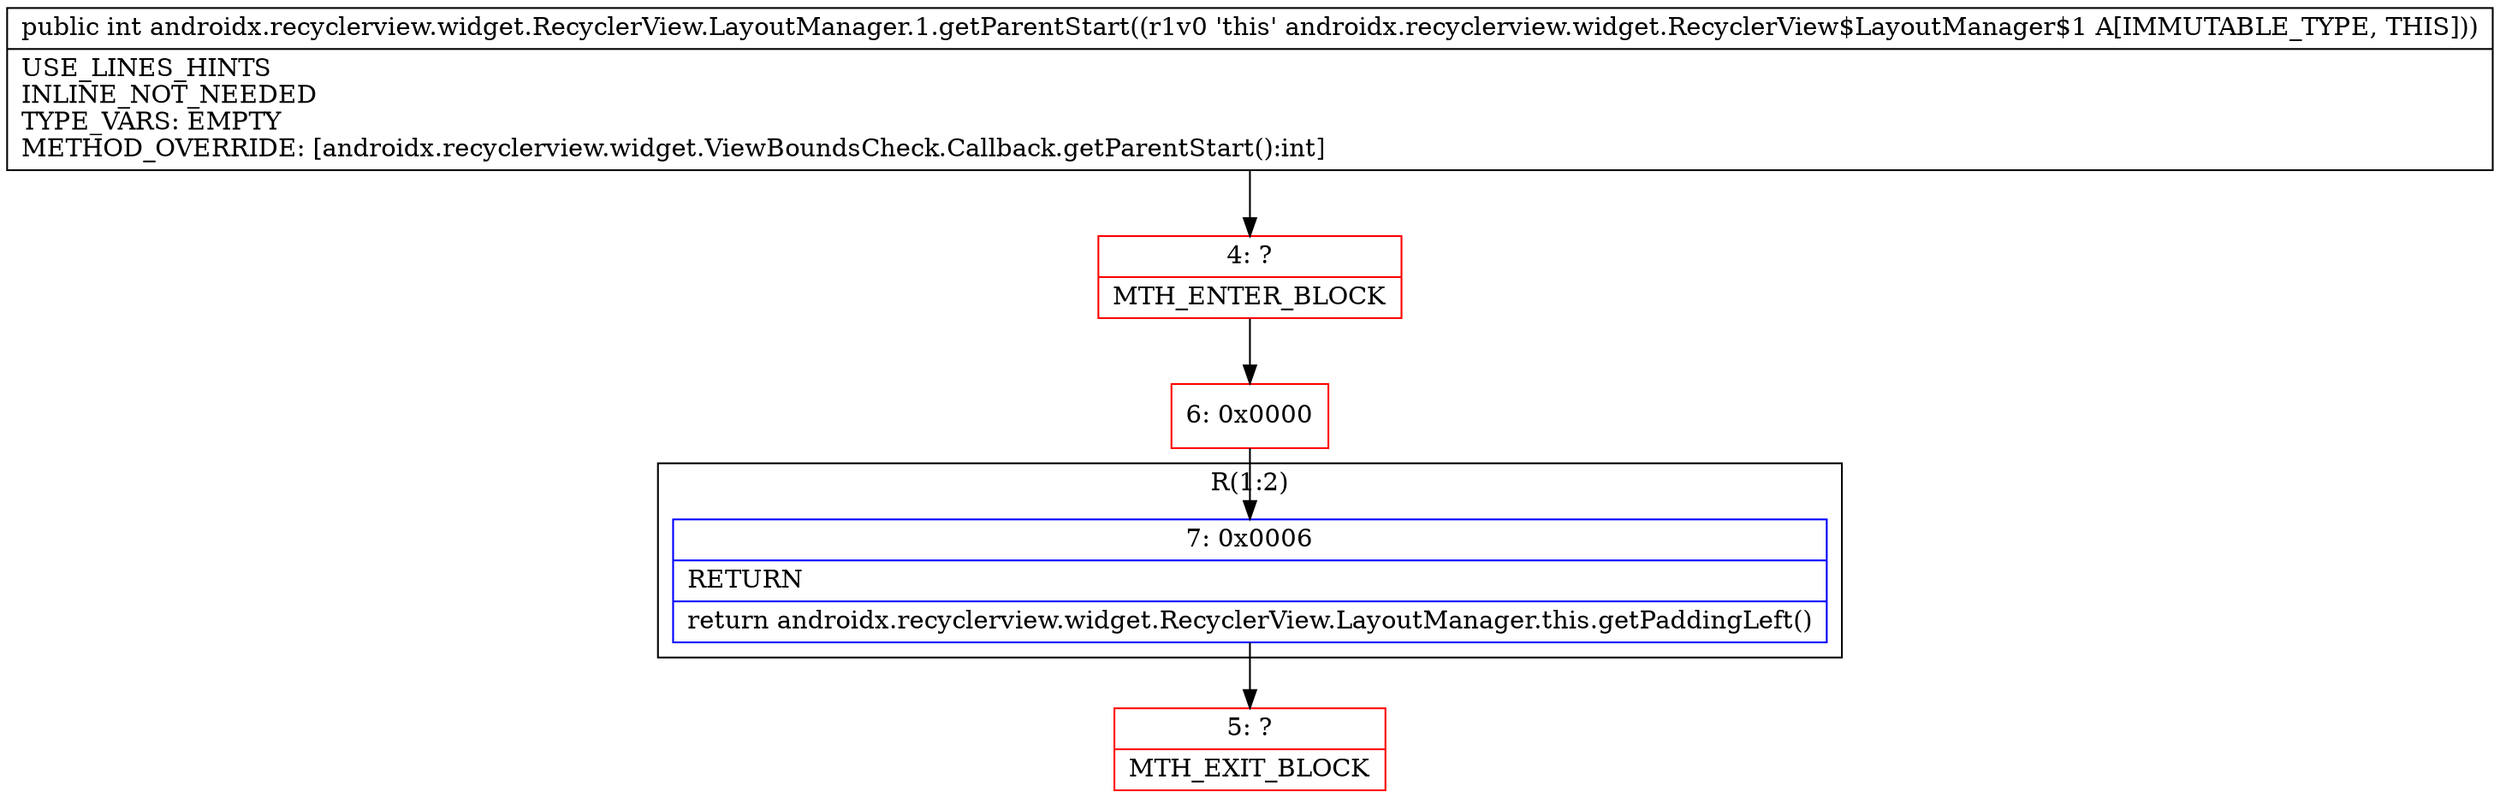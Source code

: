 digraph "CFG forandroidx.recyclerview.widget.RecyclerView.LayoutManager.1.getParentStart()I" {
subgraph cluster_Region_1505284470 {
label = "R(1:2)";
node [shape=record,color=blue];
Node_7 [shape=record,label="{7\:\ 0x0006|RETURN\l|return androidx.recyclerview.widget.RecyclerView.LayoutManager.this.getPaddingLeft()\l}"];
}
Node_4 [shape=record,color=red,label="{4\:\ ?|MTH_ENTER_BLOCK\l}"];
Node_6 [shape=record,color=red,label="{6\:\ 0x0000}"];
Node_5 [shape=record,color=red,label="{5\:\ ?|MTH_EXIT_BLOCK\l}"];
MethodNode[shape=record,label="{public int androidx.recyclerview.widget.RecyclerView.LayoutManager.1.getParentStart((r1v0 'this' androidx.recyclerview.widget.RecyclerView$LayoutManager$1 A[IMMUTABLE_TYPE, THIS]))  | USE_LINES_HINTS\lINLINE_NOT_NEEDED\lTYPE_VARS: EMPTY\lMETHOD_OVERRIDE: [androidx.recyclerview.widget.ViewBoundsCheck.Callback.getParentStart():int]\l}"];
MethodNode -> Node_4;Node_7 -> Node_5;
Node_4 -> Node_6;
Node_6 -> Node_7;
}

